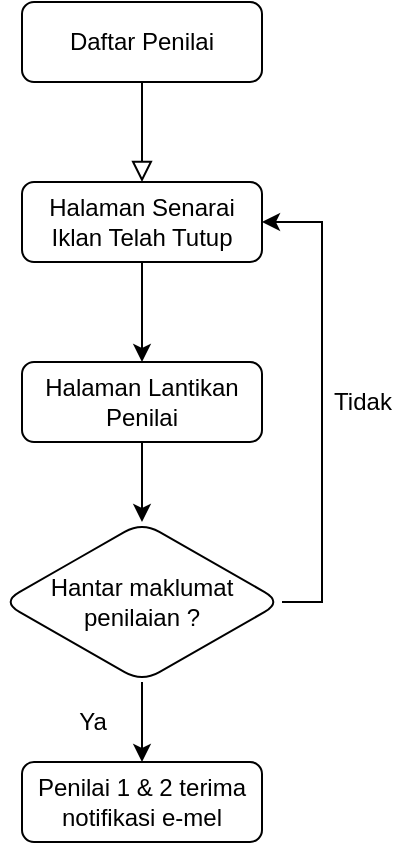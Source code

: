 <mxfile version="16.5.1" type="device"><diagram id="C5RBs43oDa-KdzZeNtuy" name="Page-1"><mxGraphModel dx="1278" dy="641" grid="1" gridSize="10" guides="1" tooltips="1" connect="1" arrows="1" fold="1" page="1" pageScale="1" pageWidth="827" pageHeight="1169" math="0" shadow="0"><root><mxCell id="WIyWlLk6GJQsqaUBKTNV-0"/><mxCell id="WIyWlLk6GJQsqaUBKTNV-1" parent="WIyWlLk6GJQsqaUBKTNV-0"/><mxCell id="WIyWlLk6GJQsqaUBKTNV-2" value="" style="rounded=0;html=1;jettySize=auto;orthogonalLoop=1;fontSize=11;endArrow=block;endFill=0;endSize=8;strokeWidth=1;shadow=0;labelBackgroundColor=none;edgeStyle=orthogonalEdgeStyle;" parent="WIyWlLk6GJQsqaUBKTNV-1" source="WIyWlLk6GJQsqaUBKTNV-3" edge="1"><mxGeometry relative="1" as="geometry"><mxPoint x="220" y="170" as="targetPoint"/></mxGeometry></mxCell><mxCell id="WIyWlLk6GJQsqaUBKTNV-3" value="Daftar Penilai" style="rounded=1;whiteSpace=wrap;html=1;fontSize=12;glass=0;strokeWidth=1;shadow=0;" parent="WIyWlLk6GJQsqaUBKTNV-1" vertex="1"><mxGeometry x="160" y="80" width="120" height="40" as="geometry"/></mxCell><mxCell id="YaQ2CYIl7qJocKc9by_F-0" value="Halaman Senarai Iklan Telah Tutup" style="rounded=1;whiteSpace=wrap;html=1;fontSize=12;glass=0;strokeWidth=1;shadow=0;" parent="WIyWlLk6GJQsqaUBKTNV-1" vertex="1"><mxGeometry x="160" y="170" width="120" height="40" as="geometry"/></mxCell><mxCell id="YaQ2CYIl7qJocKc9by_F-2" value="" style="endArrow=classic;html=1;rounded=0;exitX=0.5;exitY=1;exitDx=0;exitDy=0;" parent="WIyWlLk6GJQsqaUBKTNV-1" source="YaQ2CYIl7qJocKc9by_F-0" edge="1"><mxGeometry width="50" height="50" relative="1" as="geometry"><mxPoint x="390" y="360" as="sourcePoint"/><mxPoint x="220" y="260" as="targetPoint"/></mxGeometry></mxCell><mxCell id="YaQ2CYIl7qJocKc9by_F-6" value="" style="edgeStyle=orthogonalEdgeStyle;rounded=0;orthogonalLoop=1;jettySize=auto;html=1;" parent="WIyWlLk6GJQsqaUBKTNV-1" source="YaQ2CYIl7qJocKc9by_F-4" target="YaQ2CYIl7qJocKc9by_F-5" edge="1"><mxGeometry relative="1" as="geometry"/></mxCell><mxCell id="YaQ2CYIl7qJocKc9by_F-4" value="Halaman Lantikan Penilai" style="rounded=1;whiteSpace=wrap;html=1;fontSize=12;glass=0;strokeWidth=1;shadow=0;" parent="WIyWlLk6GJQsqaUBKTNV-1" vertex="1"><mxGeometry x="160" y="260" width="120" height="40" as="geometry"/></mxCell><mxCell id="GuESa4CqiJHAolBEp2ER-0" style="edgeStyle=orthogonalEdgeStyle;rounded=0;orthogonalLoop=1;jettySize=auto;html=1;exitX=1;exitY=0.5;exitDx=0;exitDy=0;entryX=1;entryY=0.5;entryDx=0;entryDy=0;" edge="1" parent="WIyWlLk6GJQsqaUBKTNV-1" source="YaQ2CYIl7qJocKc9by_F-5" target="YaQ2CYIl7qJocKc9by_F-0"><mxGeometry relative="1" as="geometry"/></mxCell><mxCell id="YaQ2CYIl7qJocKc9by_F-5" value="Hantar maklumat penilaian ?" style="rhombus;whiteSpace=wrap;html=1;rounded=1;glass=0;strokeWidth=1;shadow=0;align=center;" parent="WIyWlLk6GJQsqaUBKTNV-1" vertex="1"><mxGeometry x="150" y="340" width="140" height="80" as="geometry"/></mxCell><mxCell id="YaQ2CYIl7qJocKc9by_F-8" style="edgeStyle=orthogonalEdgeStyle;rounded=0;orthogonalLoop=1;jettySize=auto;html=1;exitX=0.5;exitY=1;exitDx=0;exitDy=0;" parent="WIyWlLk6GJQsqaUBKTNV-1" source="YaQ2CYIl7qJocKc9by_F-5" edge="1"><mxGeometry relative="1" as="geometry"><mxPoint x="220" y="460" as="targetPoint"/><Array as="points"><mxPoint x="220" y="440"/><mxPoint x="220" y="440"/></Array></mxGeometry></mxCell><mxCell id="YaQ2CYIl7qJocKc9by_F-10" value="Tidak" style="text;html=1;align=center;verticalAlign=middle;resizable=0;points=[];autosize=1;strokeColor=none;fillColor=none;" parent="WIyWlLk6GJQsqaUBKTNV-1" vertex="1"><mxGeometry x="310" y="270" width="40" height="20" as="geometry"/></mxCell><mxCell id="YaQ2CYIl7qJocKc9by_F-13" value="Ya" style="text;html=1;align=center;verticalAlign=middle;resizable=0;points=[];autosize=1;strokeColor=none;fillColor=none;" parent="WIyWlLk6GJQsqaUBKTNV-1" vertex="1"><mxGeometry x="180" y="430" width="30" height="20" as="geometry"/></mxCell><mxCell id="YaQ2CYIl7qJocKc9by_F-15" value="Penilai 1 &amp;amp; 2 terima notifikasi e-mel" style="rounded=1;whiteSpace=wrap;html=1;fontSize=12;glass=0;strokeWidth=1;shadow=0;" parent="WIyWlLk6GJQsqaUBKTNV-1" vertex="1"><mxGeometry x="160" y="460" width="120" height="40" as="geometry"/></mxCell></root></mxGraphModel></diagram></mxfile>